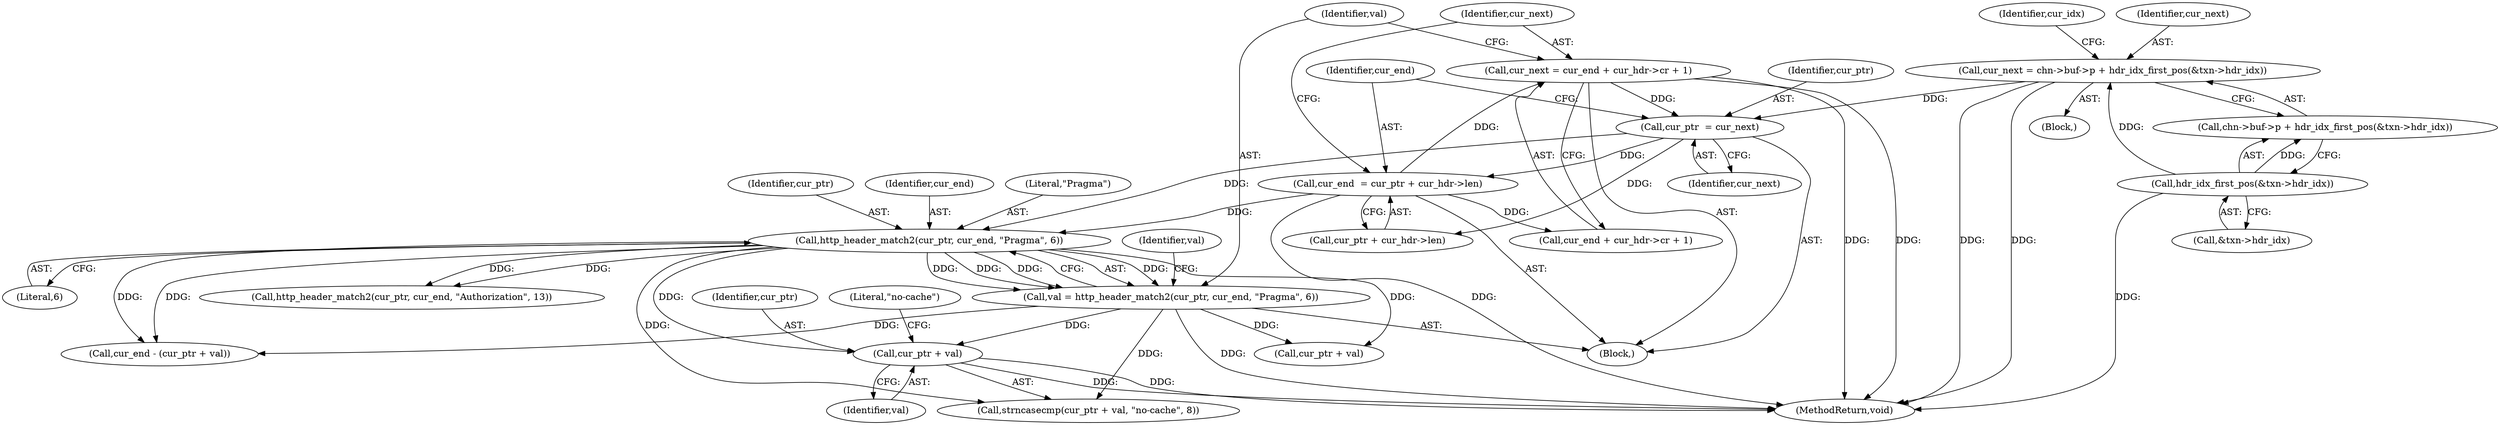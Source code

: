 digraph "0_haproxy_17514045e5d934dede62116216c1b016fe23dd06@pointer" {
"1000220" [label="(Call,cur_ptr + val)"];
"1000201" [label="(Call,http_header_match2(cur_ptr, cur_end, \"Pragma\", 6))"];
"1000180" [label="(Call,cur_ptr  = cur_next)"];
"1000190" [label="(Call,cur_next = cur_end + cur_hdr->cr + 1)"];
"1000183" [label="(Call,cur_end  = cur_ptr + cur_hdr->len)"];
"1000142" [label="(Call,cur_next = chn->buf->p + hdr_idx_first_pos(&txn->hdr_idx))"];
"1000150" [label="(Call,hdr_idx_first_pos(&txn->hdr_idx))"];
"1000199" [label="(Call,val = http_header_match2(cur_ptr, cur_end, \"Pragma\", 6))"];
"1000108" [label="(Block,)"];
"1000184" [label="(Identifier,cur_end)"];
"1000382" [label="(MethodReturn,void)"];
"1000142" [label="(Call,cur_next = chn->buf->p + hdr_idx_first_pos(&txn->hdr_idx))"];
"1000220" [label="(Call,cur_ptr + val)"];
"1000219" [label="(Call,strncasecmp(cur_ptr + val, \"no-cache\", 8))"];
"1000204" [label="(Literal,\"Pragma\")"];
"1000199" [label="(Call,val = http_header_match2(cur_ptr, cur_end, \"Pragma\", 6))"];
"1000182" [label="(Identifier,cur_next)"];
"1000223" [label="(Literal,\"no-cache\")"];
"1000221" [label="(Identifier,cur_ptr)"];
"1000157" [label="(Identifier,cur_idx)"];
"1000151" [label="(Call,&txn->hdr_idx)"];
"1000167" [label="(Block,)"];
"1000180" [label="(Call,cur_ptr  = cur_next)"];
"1000144" [label="(Call,chn->buf->p + hdr_idx_first_pos(&txn->hdr_idx))"];
"1000212" [label="(Call,cur_end - (cur_ptr + val))"];
"1000205" [label="(Literal,6)"];
"1000207" [label="(Identifier,val)"];
"1000191" [label="(Identifier,cur_next)"];
"1000190" [label="(Call,cur_next = cur_end + cur_hdr->cr + 1)"];
"1000150" [label="(Call,hdr_idx_first_pos(&txn->hdr_idx))"];
"1000200" [label="(Identifier,val)"];
"1000222" [label="(Identifier,val)"];
"1000192" [label="(Call,cur_end + cur_hdr->cr + 1)"];
"1000183" [label="(Call,cur_end  = cur_ptr + cur_hdr->len)"];
"1000214" [label="(Call,cur_ptr + val)"];
"1000185" [label="(Call,cur_ptr + cur_hdr->len)"];
"1000201" [label="(Call,http_header_match2(cur_ptr, cur_end, \"Pragma\", 6))"];
"1000181" [label="(Identifier,cur_ptr)"];
"1000203" [label="(Identifier,cur_end)"];
"1000233" [label="(Call,http_header_match2(cur_ptr, cur_end, \"Authorization\", 13))"];
"1000202" [label="(Identifier,cur_ptr)"];
"1000143" [label="(Identifier,cur_next)"];
"1000220" -> "1000219"  [label="AST: "];
"1000220" -> "1000222"  [label="CFG: "];
"1000221" -> "1000220"  [label="AST: "];
"1000222" -> "1000220"  [label="AST: "];
"1000223" -> "1000220"  [label="CFG: "];
"1000220" -> "1000382"  [label="DDG: "];
"1000220" -> "1000382"  [label="DDG: "];
"1000201" -> "1000220"  [label="DDG: "];
"1000199" -> "1000220"  [label="DDG: "];
"1000201" -> "1000199"  [label="AST: "];
"1000201" -> "1000205"  [label="CFG: "];
"1000202" -> "1000201"  [label="AST: "];
"1000203" -> "1000201"  [label="AST: "];
"1000204" -> "1000201"  [label="AST: "];
"1000205" -> "1000201"  [label="AST: "];
"1000199" -> "1000201"  [label="CFG: "];
"1000201" -> "1000199"  [label="DDG: "];
"1000201" -> "1000199"  [label="DDG: "];
"1000201" -> "1000199"  [label="DDG: "];
"1000201" -> "1000199"  [label="DDG: "];
"1000180" -> "1000201"  [label="DDG: "];
"1000183" -> "1000201"  [label="DDG: "];
"1000201" -> "1000212"  [label="DDG: "];
"1000201" -> "1000212"  [label="DDG: "];
"1000201" -> "1000214"  [label="DDG: "];
"1000201" -> "1000219"  [label="DDG: "];
"1000201" -> "1000233"  [label="DDG: "];
"1000201" -> "1000233"  [label="DDG: "];
"1000180" -> "1000167"  [label="AST: "];
"1000180" -> "1000182"  [label="CFG: "];
"1000181" -> "1000180"  [label="AST: "];
"1000182" -> "1000180"  [label="AST: "];
"1000184" -> "1000180"  [label="CFG: "];
"1000190" -> "1000180"  [label="DDG: "];
"1000142" -> "1000180"  [label="DDG: "];
"1000180" -> "1000183"  [label="DDG: "];
"1000180" -> "1000185"  [label="DDG: "];
"1000190" -> "1000167"  [label="AST: "];
"1000190" -> "1000192"  [label="CFG: "];
"1000191" -> "1000190"  [label="AST: "];
"1000192" -> "1000190"  [label="AST: "];
"1000200" -> "1000190"  [label="CFG: "];
"1000190" -> "1000382"  [label="DDG: "];
"1000190" -> "1000382"  [label="DDG: "];
"1000183" -> "1000190"  [label="DDG: "];
"1000183" -> "1000167"  [label="AST: "];
"1000183" -> "1000185"  [label="CFG: "];
"1000184" -> "1000183"  [label="AST: "];
"1000185" -> "1000183"  [label="AST: "];
"1000191" -> "1000183"  [label="CFG: "];
"1000183" -> "1000382"  [label="DDG: "];
"1000183" -> "1000192"  [label="DDG: "];
"1000142" -> "1000108"  [label="AST: "];
"1000142" -> "1000144"  [label="CFG: "];
"1000143" -> "1000142"  [label="AST: "];
"1000144" -> "1000142"  [label="AST: "];
"1000157" -> "1000142"  [label="CFG: "];
"1000142" -> "1000382"  [label="DDG: "];
"1000142" -> "1000382"  [label="DDG: "];
"1000150" -> "1000142"  [label="DDG: "];
"1000150" -> "1000144"  [label="AST: "];
"1000150" -> "1000151"  [label="CFG: "];
"1000151" -> "1000150"  [label="AST: "];
"1000144" -> "1000150"  [label="CFG: "];
"1000150" -> "1000382"  [label="DDG: "];
"1000150" -> "1000144"  [label="DDG: "];
"1000199" -> "1000167"  [label="AST: "];
"1000200" -> "1000199"  [label="AST: "];
"1000207" -> "1000199"  [label="CFG: "];
"1000199" -> "1000382"  [label="DDG: "];
"1000199" -> "1000212"  [label="DDG: "];
"1000199" -> "1000214"  [label="DDG: "];
"1000199" -> "1000219"  [label="DDG: "];
}
